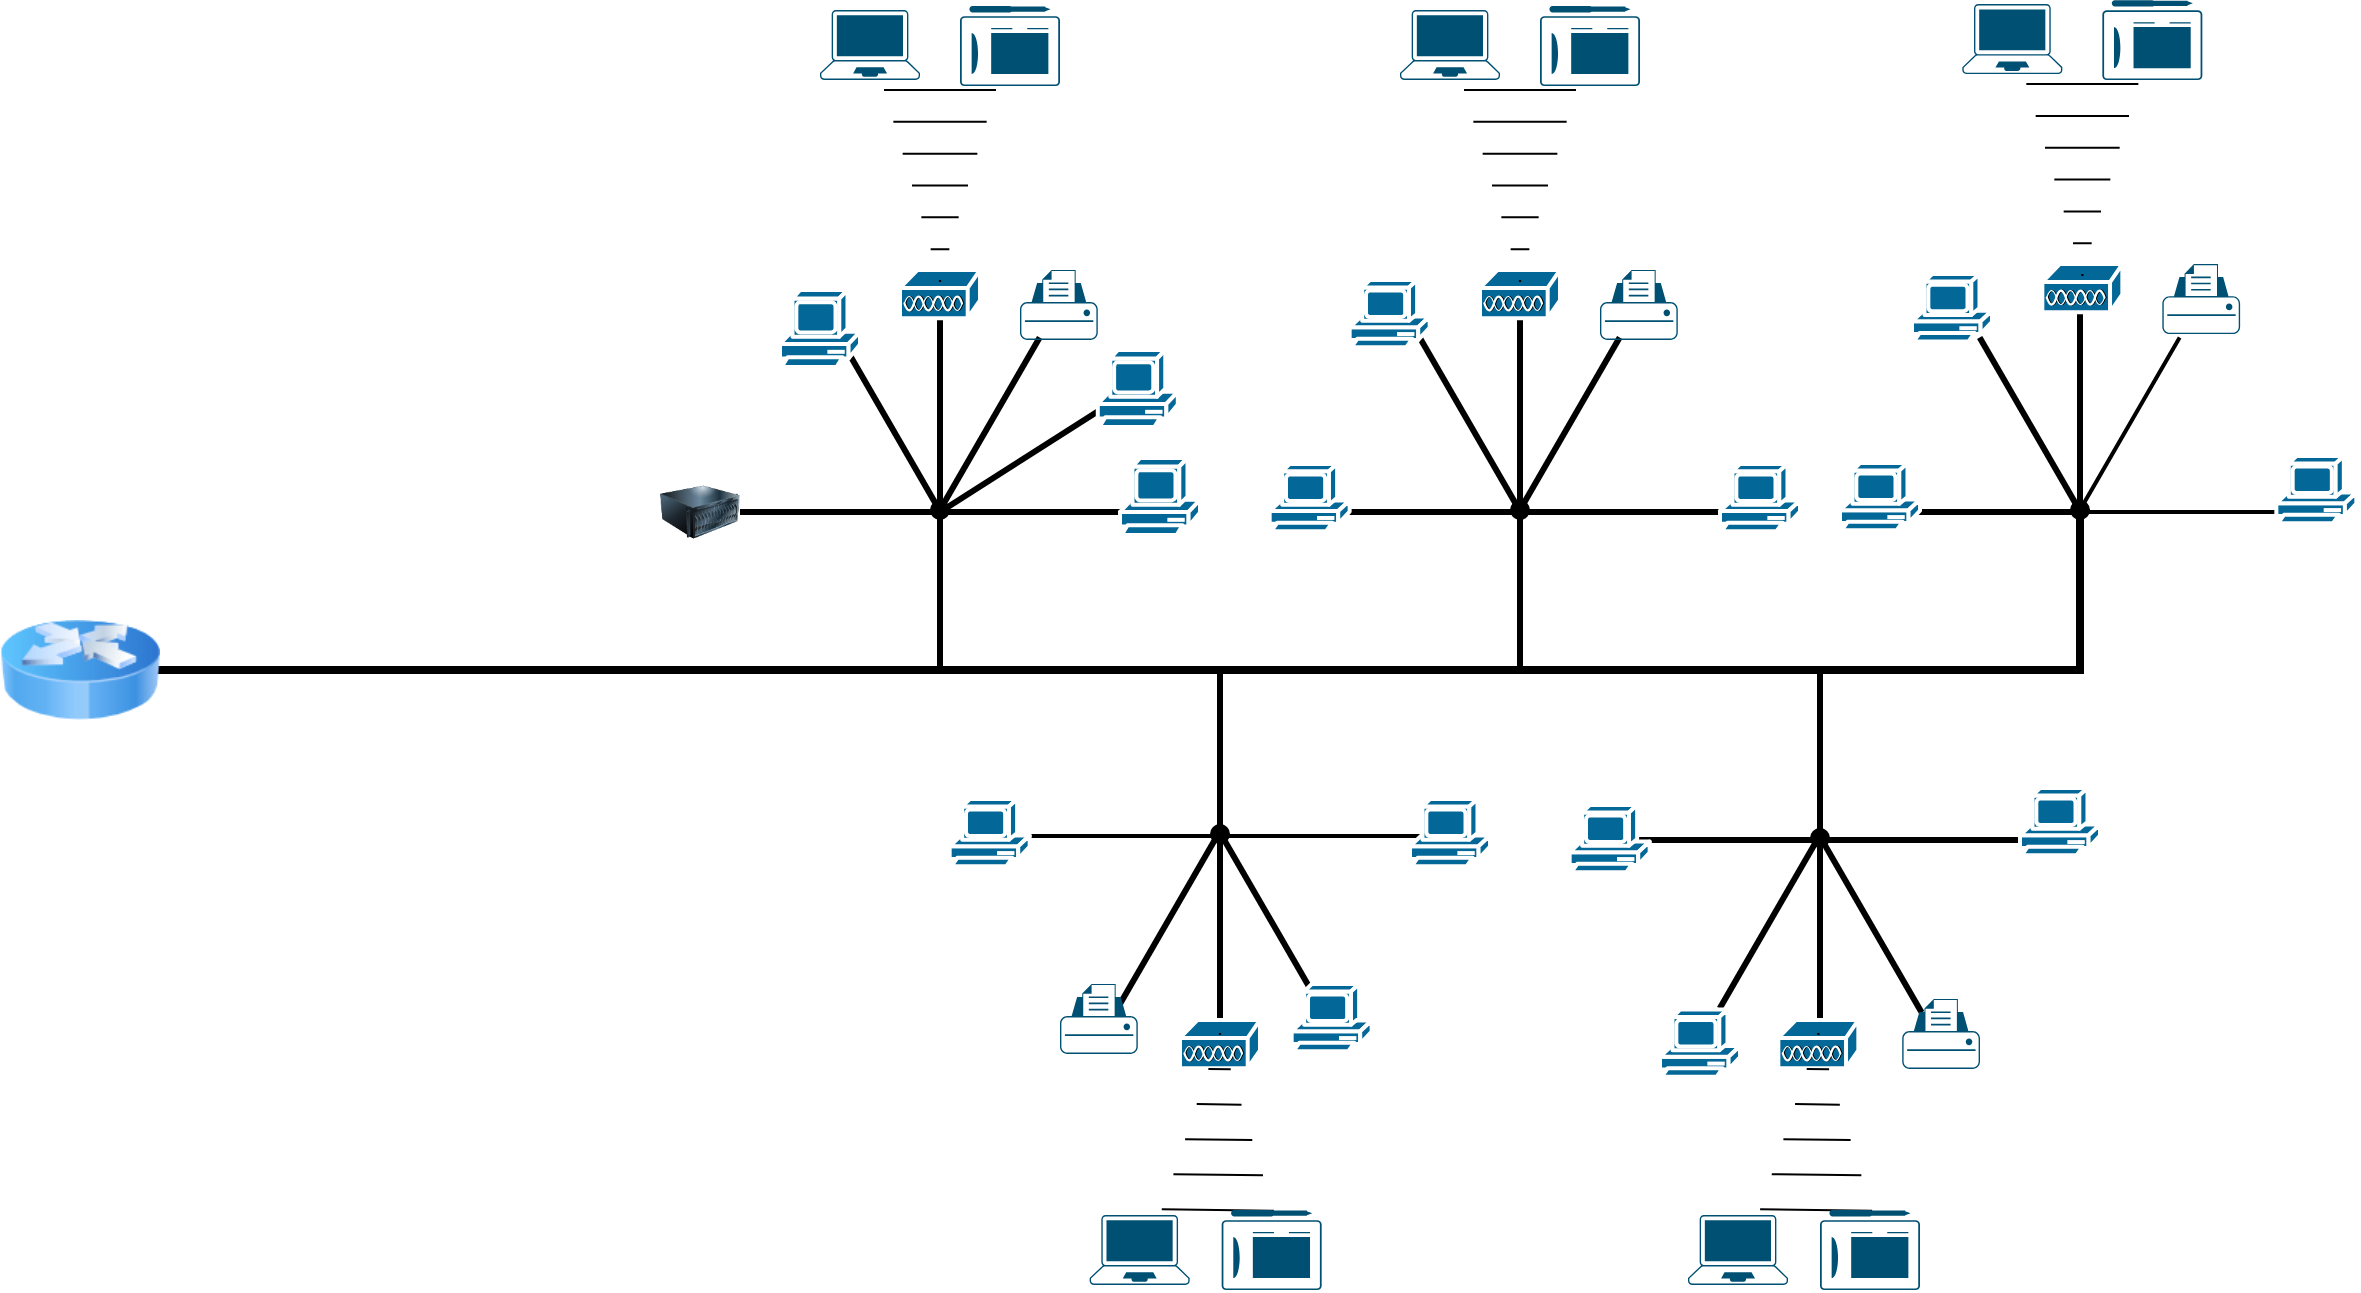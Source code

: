 <mxfile version="22.0.6" type="device">
  <diagram name="Page-1" id="X2FeLog_ubwmcEvJWv8t">
    <mxGraphModel dx="2577" dy="943" grid="1" gridSize="10" guides="1" tooltips="1" connect="1" arrows="1" fold="1" page="1" pageScale="1" pageWidth="827" pageHeight="1169" math="0" shadow="0">
      <root>
        <mxCell id="0" />
        <mxCell id="1" parent="0" />
        <mxCell id="Phao7U0Y4ZMj5dp_W-zo-1" value="" style="line;strokeWidth=4;html=1;perimeter=backbonePerimeter;points=[];outlineConnect=0;" parent="1" vertex="1">
          <mxGeometry x="-730" y="405" width="970" height="10" as="geometry" />
        </mxCell>
        <mxCell id="Phao7U0Y4ZMj5dp_W-zo-2" value="" style="shape=waypoint;sketch=0;fillStyle=solid;size=6;pointerEvents=1;points=[];fillColor=none;resizable=0;rotatable=0;perimeter=centerPerimeter;snapToPoint=1;strokeWidth=3;" parent="1" vertex="1">
          <mxGeometry x="100" y="484" width="20" height="20" as="geometry" />
        </mxCell>
        <mxCell id="Phao7U0Y4ZMj5dp_W-zo-4" value="" style="line;strokeWidth=3;html=1;rotation=90;" parent="1" vertex="1">
          <mxGeometry x="70" y="447" width="80" height="10" as="geometry" />
        </mxCell>
        <mxCell id="Phao7U0Y4ZMj5dp_W-zo-6" value="" style="line;strokeWidth=3;html=1;rotation=-60;" parent="1" vertex="1">
          <mxGeometry x="34.83" y="519" width="100" height="34" as="geometry" />
        </mxCell>
        <mxCell id="Phao7U0Y4ZMj5dp_W-zo-7" value="" style="line;strokeWidth=3;html=1;rotation=0;" parent="1" vertex="1">
          <mxGeometry x="10" y="478" width="100" height="34" as="geometry" />
        </mxCell>
        <mxCell id="Phao7U0Y4ZMj5dp_W-zo-8" value="" style="line;strokeWidth=3;html=1;rotation=0;" parent="1" vertex="1">
          <mxGeometry x="110" y="478" width="100" height="34" as="geometry" />
        </mxCell>
        <mxCell id="Phao7U0Y4ZMj5dp_W-zo-9" value="" style="line;strokeWidth=3;html=1;rotation=-120;" parent="1" vertex="1">
          <mxGeometry x="85.83" y="521" width="100" height="34" as="geometry" />
        </mxCell>
        <mxCell id="Phao7U0Y4ZMj5dp_W-zo-10" value="" style="line;strokeWidth=3;html=1;rotation=90;" parent="1" vertex="1">
          <mxGeometry x="60" y="541" width="100" height="10" as="geometry" />
        </mxCell>
        <mxCell id="Phao7U0Y4ZMj5dp_W-zo-19" value="" style="shape=waypoint;sketch=0;fillStyle=solid;size=6;pointerEvents=1;points=[];fillColor=none;resizable=0;rotatable=0;perimeter=centerPerimeter;snapToPoint=1;strokeWidth=3;" parent="1" vertex="1">
          <mxGeometry x="230" y="320" width="20" height="20" as="geometry" />
        </mxCell>
        <mxCell id="Phao7U0Y4ZMj5dp_W-zo-20" value="" style="line;strokeWidth=4;html=1;rotation=90;" parent="1" vertex="1">
          <mxGeometry x="200" y="367" width="80" height="10" as="geometry" />
        </mxCell>
        <mxCell id="Phao7U0Y4ZMj5dp_W-zo-21" value="" style="line;strokeWidth=3;html=1;rotation=60;" parent="1" vertex="1">
          <mxGeometry x="164.83" y="270" width="100" height="34" as="geometry" />
        </mxCell>
        <mxCell id="Phao7U0Y4ZMj5dp_W-zo-22" value="" style="line;strokeWidth=3;html=1;rotation=0;" parent="1" vertex="1">
          <mxGeometry x="140" y="314" width="100" height="34" as="geometry" />
        </mxCell>
        <mxCell id="Phao7U0Y4ZMj5dp_W-zo-23" value="" style="line;strokeWidth=2;html=1;rotation=0;" parent="1" vertex="1">
          <mxGeometry x="240" y="314" width="100" height="34" as="geometry" />
        </mxCell>
        <mxCell id="Phao7U0Y4ZMj5dp_W-zo-24" value="" style="line;strokeWidth=2;html=1;rotation=-240;" parent="1" vertex="1">
          <mxGeometry x="214.83" y="270" width="100" height="34" as="geometry" />
        </mxCell>
        <mxCell id="Phao7U0Y4ZMj5dp_W-zo-25" value="" style="line;strokeWidth=3;html=1;rotation=90;" parent="1" vertex="1">
          <mxGeometry x="190" y="275" width="100" height="10" as="geometry" />
        </mxCell>
        <mxCell id="Phao7U0Y4ZMj5dp_W-zo-26" value="" style="shape=waypoint;sketch=0;fillStyle=solid;size=6;pointerEvents=1;points=[];fillColor=none;resizable=0;rotatable=0;perimeter=centerPerimeter;snapToPoint=1;strokeWidth=3;" parent="1" vertex="1">
          <mxGeometry x="-50" y="320" width="20" height="20" as="geometry" />
        </mxCell>
        <mxCell id="Phao7U0Y4ZMj5dp_W-zo-27" value="" style="line;strokeWidth=3;html=1;rotation=90;" parent="1" vertex="1">
          <mxGeometry x="-80" y="367" width="80" height="10" as="geometry" />
        </mxCell>
        <mxCell id="Phao7U0Y4ZMj5dp_W-zo-28" value="" style="line;strokeWidth=3;html=1;rotation=60;" parent="1" vertex="1">
          <mxGeometry x="-115.17" y="270" width="100" height="34" as="geometry" />
        </mxCell>
        <mxCell id="Phao7U0Y4ZMj5dp_W-zo-29" value="" style="line;strokeWidth=3;html=1;rotation=0;" parent="1" vertex="1">
          <mxGeometry x="-140" y="314" width="100" height="34" as="geometry" />
        </mxCell>
        <mxCell id="Phao7U0Y4ZMj5dp_W-zo-30" value="" style="line;strokeWidth=3;html=1;rotation=0;" parent="1" vertex="1">
          <mxGeometry x="-40" y="314" width="100" height="34" as="geometry" />
        </mxCell>
        <mxCell id="Phao7U0Y4ZMj5dp_W-zo-31" value="" style="line;strokeWidth=3;html=1;rotation=-240;" parent="1" vertex="1">
          <mxGeometry x="-65.17" y="270" width="100" height="34" as="geometry" />
        </mxCell>
        <mxCell id="Phao7U0Y4ZMj5dp_W-zo-32" value="" style="line;strokeWidth=3;html=1;rotation=90;" parent="1" vertex="1">
          <mxGeometry x="-90" y="275" width="100" height="10" as="geometry" />
        </mxCell>
        <mxCell id="Phao7U0Y4ZMj5dp_W-zo-33" value="" style="shape=waypoint;sketch=0;fillStyle=solid;size=6;pointerEvents=1;points=[];fillColor=none;resizable=0;rotatable=0;perimeter=centerPerimeter;snapToPoint=1;strokeWidth=3;" parent="1" vertex="1">
          <mxGeometry x="-200" y="482" width="20" height="20" as="geometry" />
        </mxCell>
        <mxCell id="Phao7U0Y4ZMj5dp_W-zo-34" value="" style="line;strokeWidth=3;html=1;rotation=90;" parent="1" vertex="1">
          <mxGeometry x="-230" y="445" width="80" height="10" as="geometry" />
        </mxCell>
        <mxCell id="Phao7U0Y4ZMj5dp_W-zo-35" value="" style="line;strokeWidth=3;html=1;rotation=-60;" parent="1" vertex="1">
          <mxGeometry x="-265.17" y="517" width="100" height="34" as="geometry" />
        </mxCell>
        <mxCell id="Phao7U0Y4ZMj5dp_W-zo-36" value="" style="line;strokeWidth=2;html=1;rotation=0;" parent="1" vertex="1">
          <mxGeometry x="-290" y="476" width="100" height="34" as="geometry" />
        </mxCell>
        <mxCell id="Phao7U0Y4ZMj5dp_W-zo-37" value="" style="line;strokeWidth=2;html=1;rotation=0;" parent="1" vertex="1">
          <mxGeometry x="-190" y="476" width="100" height="34" as="geometry" />
        </mxCell>
        <mxCell id="Phao7U0Y4ZMj5dp_W-zo-38" value="" style="line;strokeWidth=3;html=1;rotation=-120;" parent="1" vertex="1">
          <mxGeometry x="-214.17" y="519" width="100" height="34" as="geometry" />
        </mxCell>
        <mxCell id="Phao7U0Y4ZMj5dp_W-zo-39" value="" style="line;strokeWidth=3;html=1;rotation=90;" parent="1" vertex="1">
          <mxGeometry x="-240" y="539" width="100" height="10" as="geometry" />
        </mxCell>
        <mxCell id="Phao7U0Y4ZMj5dp_W-zo-40" value="" style="shape=waypoint;sketch=0;fillStyle=solid;size=6;pointerEvents=1;points=[];fillColor=none;resizable=0;rotatable=0;perimeter=centerPerimeter;snapToPoint=1;strokeWidth=3;" parent="1" vertex="1">
          <mxGeometry x="-340" y="320" width="20" height="20" as="geometry" />
        </mxCell>
        <mxCell id="Phao7U0Y4ZMj5dp_W-zo-41" value="" style="line;strokeWidth=3;html=1;rotation=90;" parent="1" vertex="1">
          <mxGeometry x="-370" y="367" width="80" height="10" as="geometry" />
        </mxCell>
        <mxCell id="Phao7U0Y4ZMj5dp_W-zo-42" value="" style="line;strokeWidth=3;html=1;rotation=60;" parent="1" vertex="1">
          <mxGeometry x="-400.08" y="272.94" width="93.22" height="34" as="geometry" />
        </mxCell>
        <mxCell id="Phao7U0Y4ZMj5dp_W-zo-43" value="" style="line;strokeWidth=3;html=1;rotation=0;" parent="1" vertex="1">
          <mxGeometry x="-430" y="314" width="100" height="34" as="geometry" />
        </mxCell>
        <mxCell id="Phao7U0Y4ZMj5dp_W-zo-44" value="" style="line;strokeWidth=3;html=1;rotation=0;" parent="1" vertex="1">
          <mxGeometry x="-330" y="314" width="100" height="34" as="geometry" />
        </mxCell>
        <mxCell id="Phao7U0Y4ZMj5dp_W-zo-45" value="" style="line;strokeWidth=3;html=1;rotation=-240;" parent="1" vertex="1">
          <mxGeometry x="-355.17" y="270" width="100" height="34" as="geometry" />
        </mxCell>
        <mxCell id="Phao7U0Y4ZMj5dp_W-zo-46" value="" style="line;strokeWidth=3;html=1;rotation=90;" parent="1" vertex="1">
          <mxGeometry x="-380" y="275" width="100" height="10" as="geometry" />
        </mxCell>
        <mxCell id="pZ1TECeENT99QVJP51SH-1" value="" style="points=[[0.22,0.185,0],[0.5,0,0],[0.78,0.185,0],[0.975,0.49,0],[1,0.73,0],[0.975,0.97,0],[0.5,1,0],[0.025,0.97,0],[0,0.73,0],[0.025,0.49,0]];verticalLabelPosition=bottom;sketch=0;html=1;verticalAlign=top;aspect=fixed;align=center;pointerEvents=1;shape=mxgraph.cisco19.printer;fillColor=#005073;strokeColor=none;" vertex="1" parent="1">
          <mxGeometry x="-290" y="210" width="38.89" height="35" as="geometry" />
        </mxCell>
        <mxCell id="pZ1TECeENT99QVJP51SH-2" value="" style="shape=mxgraph.cisco.misc.access_point;html=1;pointerEvents=1;dashed=0;fillColor=#036897;strokeColor=#ffffff;strokeWidth=2;verticalLabelPosition=bottom;verticalAlign=top;align=center;outlineConnect=0;" vertex="1" parent="1">
          <mxGeometry x="-350" y="210" width="40" height="24.5" as="geometry" />
        </mxCell>
        <mxCell id="pZ1TECeENT99QVJP51SH-3" value="" style="shape=mxgraph.arrows2.wedgeArrowDashed2;html=1;bendable=0;startWidth=28;stepSize=15;rounded=0;" edge="1" parent="1">
          <mxGeometry width="100" height="100" relative="1" as="geometry">
            <mxPoint x="-330" y="120" as="sourcePoint" />
            <mxPoint x="-330" y="215.5" as="targetPoint" />
          </mxGeometry>
        </mxCell>
        <mxCell id="pZ1TECeENT99QVJP51SH-5" value="" style="points=[[0.13,0.02,0],[0.5,0,0],[0.87,0.02,0],[0.885,0.4,0],[0.985,0.985,0],[0.5,1,0],[0.015,0.985,0],[0.115,0.4,0]];verticalLabelPosition=bottom;sketch=0;html=1;verticalAlign=top;aspect=fixed;align=center;pointerEvents=1;shape=mxgraph.cisco19.laptop;fillColor=#005073;strokeColor=none;" vertex="1" parent="1">
          <mxGeometry x="-390" y="80" width="50" height="35" as="geometry" />
        </mxCell>
        <mxCell id="pZ1TECeENT99QVJP51SH-6" value="" style="points=[[0.015,0.14,0],[0.5,0,0],[0.985,0.14,0],[1,0.57,0],[0.99,0.98,0],[0.5,1,0],[0.01,0.98,0],[0,0.57,0]];verticalLabelPosition=bottom;sketch=0;html=1;verticalAlign=top;aspect=fixed;align=center;pointerEvents=1;shape=mxgraph.cisco19.tablet;fillColor=#005073;strokeColor=none;" vertex="1" parent="1">
          <mxGeometry x="-320" y="78" width="50" height="40" as="geometry" />
        </mxCell>
        <mxCell id="pZ1TECeENT99QVJP51SH-7" value="" style="endArrow=none;html=1;rounded=0;strokeWidth=3;exitX=0.25;exitY=0.5;exitDx=0;exitDy=0;exitPerimeter=0;" edge="1" parent="1">
          <mxGeometry width="50" height="50" relative="1" as="geometry">
            <mxPoint x="-330" y="331" as="sourcePoint" />
            <mxPoint x="-250" y="280" as="targetPoint" />
          </mxGeometry>
        </mxCell>
        <mxCell id="pZ1TECeENT99QVJP51SH-8" value="" style="image;html=1;image=img/lib/clip_art/computers/Server_128x128.png" vertex="1" parent="1">
          <mxGeometry x="-470" y="308.5" width="40" height="45" as="geometry" />
        </mxCell>
        <mxCell id="pZ1TECeENT99QVJP51SH-9" value="" style="shape=mxgraph.cisco.computers_and_peripherals.pc;html=1;pointerEvents=1;dashed=0;fillColor=#036897;strokeColor=#ffffff;strokeWidth=2;verticalLabelPosition=bottom;verticalAlign=top;align=center;outlineConnect=0;" vertex="1" parent="1">
          <mxGeometry x="-251.11" y="250" width="40" height="40" as="geometry" />
        </mxCell>
        <mxCell id="pZ1TECeENT99QVJP51SH-10" value="" style="shape=mxgraph.cisco.computers_and_peripherals.pc;html=1;pointerEvents=1;dashed=0;fillColor=#036897;strokeColor=#ffffff;strokeWidth=2;verticalLabelPosition=bottom;verticalAlign=top;align=center;outlineConnect=0;" vertex="1" parent="1">
          <mxGeometry x="-240" y="304" width="40" height="40" as="geometry" />
        </mxCell>
        <mxCell id="pZ1TECeENT99QVJP51SH-11" value="" style="shape=mxgraph.cisco.computers_and_peripherals.pc;html=1;pointerEvents=1;dashed=0;fillColor=#036897;strokeColor=#ffffff;strokeWidth=2;verticalLabelPosition=bottom;verticalAlign=top;align=center;outlineConnect=0;" vertex="1" parent="1">
          <mxGeometry x="-410" y="220" width="40" height="40" as="geometry" />
        </mxCell>
        <mxCell id="pZ1TECeENT99QVJP51SH-12" value="" style="points=[[0.22,0.185,0],[0.5,0,0],[0.78,0.185,0],[0.975,0.49,0],[1,0.73,0],[0.975,0.97,0],[0.5,1,0],[0.025,0.97,0],[0,0.73,0],[0.025,0.49,0]];verticalLabelPosition=bottom;sketch=0;html=1;verticalAlign=top;aspect=fixed;align=center;pointerEvents=1;shape=mxgraph.cisco19.printer;fillColor=#005073;strokeColor=none;" vertex="1" parent="1">
          <mxGeometry y="210" width="38.89" height="35" as="geometry" />
        </mxCell>
        <mxCell id="pZ1TECeENT99QVJP51SH-13" value="" style="shape=mxgraph.cisco.misc.access_point;html=1;pointerEvents=1;dashed=0;fillColor=#036897;strokeColor=#ffffff;strokeWidth=2;verticalLabelPosition=bottom;verticalAlign=top;align=center;outlineConnect=0;" vertex="1" parent="1">
          <mxGeometry x="-60" y="210" width="40" height="24.5" as="geometry" />
        </mxCell>
        <mxCell id="pZ1TECeENT99QVJP51SH-14" value="" style="shape=mxgraph.arrows2.wedgeArrowDashed2;html=1;bendable=0;startWidth=28;stepSize=15;rounded=0;" edge="1" parent="1">
          <mxGeometry width="100" height="100" relative="1" as="geometry">
            <mxPoint x="-40" y="120" as="sourcePoint" />
            <mxPoint x="-40" y="215.5" as="targetPoint" />
          </mxGeometry>
        </mxCell>
        <mxCell id="pZ1TECeENT99QVJP51SH-15" value="" style="points=[[0.13,0.02,0],[0.5,0,0],[0.87,0.02,0],[0.885,0.4,0],[0.985,0.985,0],[0.5,1,0],[0.015,0.985,0],[0.115,0.4,0]];verticalLabelPosition=bottom;sketch=0;html=1;verticalAlign=top;aspect=fixed;align=center;pointerEvents=1;shape=mxgraph.cisco19.laptop;fillColor=#005073;strokeColor=none;" vertex="1" parent="1">
          <mxGeometry x="-100" y="80" width="50" height="35" as="geometry" />
        </mxCell>
        <mxCell id="pZ1TECeENT99QVJP51SH-16" value="" style="points=[[0.015,0.14,0],[0.5,0,0],[0.985,0.14,0],[1,0.57,0],[0.99,0.98,0],[0.5,1,0],[0.01,0.98,0],[0,0.57,0]];verticalLabelPosition=bottom;sketch=0;html=1;verticalAlign=top;aspect=fixed;align=center;pointerEvents=1;shape=mxgraph.cisco19.tablet;fillColor=#005073;strokeColor=none;" vertex="1" parent="1">
          <mxGeometry x="-30" y="78" width="50" height="40" as="geometry" />
        </mxCell>
        <mxCell id="pZ1TECeENT99QVJP51SH-18" value="" style="shape=mxgraph.cisco.computers_and_peripherals.pc;html=1;pointerEvents=1;dashed=0;fillColor=#036897;strokeColor=#ffffff;strokeWidth=2;verticalLabelPosition=bottom;verticalAlign=top;align=center;outlineConnect=0;" vertex="1" parent="1">
          <mxGeometry x="-165.17" y="306.94" width="40" height="35" as="geometry" />
        </mxCell>
        <mxCell id="pZ1TECeENT99QVJP51SH-19" value="" style="shape=mxgraph.cisco.computers_and_peripherals.pc;html=1;pointerEvents=1;dashed=0;fillColor=#036897;strokeColor=#ffffff;strokeWidth=2;verticalLabelPosition=bottom;verticalAlign=top;align=center;outlineConnect=0;" vertex="1" parent="1">
          <mxGeometry x="-125.17" y="215" width="40" height="35" as="geometry" />
        </mxCell>
        <mxCell id="pZ1TECeENT99QVJP51SH-20" value="" style="shape=mxgraph.cisco.computers_and_peripherals.pc;html=1;pointerEvents=1;dashed=0;fillColor=#036897;strokeColor=#ffffff;strokeWidth=2;verticalLabelPosition=bottom;verticalAlign=top;align=center;outlineConnect=0;" vertex="1" parent="1">
          <mxGeometry x="60" y="306.94" width="40" height="35" as="geometry" />
        </mxCell>
        <mxCell id="pZ1TECeENT99QVJP51SH-26" value="" style="points=[[0.22,0.185,0],[0.5,0,0],[0.78,0.185,0],[0.975,0.49,0],[1,0.73,0],[0.975,0.97,0],[0.5,1,0],[0.025,0.97,0],[0,0.73,0],[0.025,0.49,0]];verticalLabelPosition=bottom;sketch=0;html=1;verticalAlign=top;aspect=fixed;align=center;pointerEvents=1;shape=mxgraph.cisco19.printer;fillColor=#005073;strokeColor=none;" vertex="1" parent="1">
          <mxGeometry x="281.17" y="207.06" width="38.89" height="35" as="geometry" />
        </mxCell>
        <mxCell id="pZ1TECeENT99QVJP51SH-27" value="" style="shape=mxgraph.cisco.misc.access_point;html=1;pointerEvents=1;dashed=0;fillColor=#036897;strokeColor=#ffffff;strokeWidth=2;verticalLabelPosition=bottom;verticalAlign=top;align=center;outlineConnect=0;" vertex="1" parent="1">
          <mxGeometry x="221.17" y="207.06" width="40" height="24.5" as="geometry" />
        </mxCell>
        <mxCell id="pZ1TECeENT99QVJP51SH-28" value="" style="shape=mxgraph.arrows2.wedgeArrowDashed2;html=1;bendable=0;startWidth=28;stepSize=15;rounded=0;" edge="1" parent="1">
          <mxGeometry width="100" height="100" relative="1" as="geometry">
            <mxPoint x="241.17" y="117.06" as="sourcePoint" />
            <mxPoint x="241.17" y="212.56" as="targetPoint" />
          </mxGeometry>
        </mxCell>
        <mxCell id="pZ1TECeENT99QVJP51SH-29" value="" style="points=[[0.13,0.02,0],[0.5,0,0],[0.87,0.02,0],[0.885,0.4,0],[0.985,0.985,0],[0.5,1,0],[0.015,0.985,0],[0.115,0.4,0]];verticalLabelPosition=bottom;sketch=0;html=1;verticalAlign=top;aspect=fixed;align=center;pointerEvents=1;shape=mxgraph.cisco19.laptop;fillColor=#005073;strokeColor=none;" vertex="1" parent="1">
          <mxGeometry x="181.17" y="77.06" width="50" height="35" as="geometry" />
        </mxCell>
        <mxCell id="pZ1TECeENT99QVJP51SH-30" value="" style="points=[[0.015,0.14,0],[0.5,0,0],[0.985,0.14,0],[1,0.57,0],[0.99,0.98,0],[0.5,1,0],[0.01,0.98,0],[0,0.57,0]];verticalLabelPosition=bottom;sketch=0;html=1;verticalAlign=top;aspect=fixed;align=center;pointerEvents=1;shape=mxgraph.cisco19.tablet;fillColor=#005073;strokeColor=none;" vertex="1" parent="1">
          <mxGeometry x="251.17" y="75.06" width="50" height="40" as="geometry" />
        </mxCell>
        <mxCell id="pZ1TECeENT99QVJP51SH-31" value="" style="shape=mxgraph.cisco.computers_and_peripherals.pc;html=1;pointerEvents=1;dashed=0;fillColor=#036897;strokeColor=#ffffff;strokeWidth=2;verticalLabelPosition=bottom;verticalAlign=top;align=center;outlineConnect=0;" vertex="1" parent="1">
          <mxGeometry x="120.0" y="306.5" width="40" height="35" as="geometry" />
        </mxCell>
        <mxCell id="pZ1TECeENT99QVJP51SH-32" value="" style="shape=mxgraph.cisco.computers_and_peripherals.pc;html=1;pointerEvents=1;dashed=0;fillColor=#036897;strokeColor=#ffffff;strokeWidth=2;verticalLabelPosition=bottom;verticalAlign=top;align=center;outlineConnect=0;" vertex="1" parent="1">
          <mxGeometry x="156" y="212.06" width="40" height="35" as="geometry" />
        </mxCell>
        <mxCell id="pZ1TECeENT99QVJP51SH-33" value="" style="shape=mxgraph.cisco.computers_and_peripherals.pc;html=1;pointerEvents=1;dashed=0;fillColor=#036897;strokeColor=#ffffff;strokeWidth=2;verticalLabelPosition=bottom;verticalAlign=top;align=center;outlineConnect=0;" vertex="1" parent="1">
          <mxGeometry x="338.17" y="303" width="40" height="35" as="geometry" />
        </mxCell>
        <mxCell id="pZ1TECeENT99QVJP51SH-34" value="" style="points=[[0.22,0.185,0],[0.5,0,0],[0.78,0.185,0],[0.975,0.49,0],[1,0.73,0],[0.975,0.97,0],[0.5,1,0],[0.025,0.97,0],[0,0.73,0],[0.025,0.49,0]];verticalLabelPosition=bottom;sketch=0;html=1;verticalAlign=top;aspect=fixed;align=center;pointerEvents=1;shape=mxgraph.cisco19.printer;fillColor=#005073;strokeColor=none;" vertex="1" parent="1">
          <mxGeometry x="-270" y="567" width="38.89" height="35" as="geometry" />
        </mxCell>
        <mxCell id="pZ1TECeENT99QVJP51SH-35" value="" style="shape=mxgraph.cisco.misc.access_point;html=1;pointerEvents=1;dashed=0;fillColor=#036897;strokeColor=#ffffff;strokeWidth=2;verticalLabelPosition=bottom;verticalAlign=top;align=center;outlineConnect=0;" vertex="1" parent="1">
          <mxGeometry x="-210" y="585" width="40" height="24.5" as="geometry" />
        </mxCell>
        <mxCell id="pZ1TECeENT99QVJP51SH-36" value="" style="shape=mxgraph.arrows2.wedgeArrowDashed2;html=1;bendable=0;startWidth=28;stepSize=15;rounded=0;" edge="1" parent="1">
          <mxGeometry width="100" height="100" relative="1" as="geometry">
            <mxPoint x="-191.11" y="680" as="sourcePoint" />
            <mxPoint x="-190" y="592" as="targetPoint" />
          </mxGeometry>
        </mxCell>
        <mxCell id="pZ1TECeENT99QVJP51SH-37" value="" style="points=[[0.13,0.02,0],[0.5,0,0],[0.87,0.02,0],[0.885,0.4,0],[0.985,0.985,0],[0.5,1,0],[0.015,0.985,0],[0.115,0.4,0]];verticalLabelPosition=bottom;sketch=0;html=1;verticalAlign=top;aspect=fixed;align=center;pointerEvents=1;shape=mxgraph.cisco19.laptop;fillColor=#005073;strokeColor=none;" vertex="1" parent="1">
          <mxGeometry x="-255.17" y="682.5" width="50" height="35" as="geometry" />
        </mxCell>
        <mxCell id="pZ1TECeENT99QVJP51SH-38" value="" style="points=[[0.015,0.14,0],[0.5,0,0],[0.985,0.14,0],[1,0.57,0],[0.99,0.98,0],[0.5,1,0],[0.01,0.98,0],[0,0.57,0]];verticalLabelPosition=bottom;sketch=0;html=1;verticalAlign=top;aspect=fixed;align=center;pointerEvents=1;shape=mxgraph.cisco19.tablet;fillColor=#005073;strokeColor=none;" vertex="1" parent="1">
          <mxGeometry x="-189.17" y="680" width="50" height="40" as="geometry" />
        </mxCell>
        <mxCell id="pZ1TECeENT99QVJP51SH-39" value="" style="shape=mxgraph.cisco.computers_and_peripherals.pc;html=1;pointerEvents=1;dashed=0;fillColor=#036897;strokeColor=#ffffff;strokeWidth=2;verticalLabelPosition=bottom;verticalAlign=top;align=center;outlineConnect=0;" vertex="1" parent="1">
          <mxGeometry x="-95.0" y="474.5" width="40" height="35" as="geometry" />
        </mxCell>
        <mxCell id="pZ1TECeENT99QVJP51SH-40" value="" style="shape=mxgraph.cisco.computers_and_peripherals.pc;html=1;pointerEvents=1;dashed=0;fillColor=#036897;strokeColor=#ffffff;strokeWidth=2;verticalLabelPosition=bottom;verticalAlign=top;align=center;outlineConnect=0;" vertex="1" parent="1">
          <mxGeometry x="-325.17" y="474.5" width="40" height="35" as="geometry" />
        </mxCell>
        <mxCell id="pZ1TECeENT99QVJP51SH-41" value="" style="shape=mxgraph.cisco.computers_and_peripherals.pc;html=1;pointerEvents=1;dashed=0;fillColor=#036897;strokeColor=#ffffff;strokeWidth=2;verticalLabelPosition=bottom;verticalAlign=top;align=center;outlineConnect=0;" vertex="1" parent="1">
          <mxGeometry x="-154.17" y="567" width="40" height="35" as="geometry" />
        </mxCell>
        <mxCell id="pZ1TECeENT99QVJP51SH-43" value="" style="shape=mxgraph.cisco.misc.access_point;html=1;pointerEvents=1;dashed=0;fillColor=#036897;strokeColor=#ffffff;strokeWidth=2;verticalLabelPosition=bottom;verticalAlign=top;align=center;outlineConnect=0;" vertex="1" parent="1">
          <mxGeometry x="89.17" y="585" width="40" height="24.5" as="geometry" />
        </mxCell>
        <mxCell id="pZ1TECeENT99QVJP51SH-44" value="" style="shape=mxgraph.arrows2.wedgeArrowDashed2;html=1;bendable=0;startWidth=28;stepSize=15;rounded=0;" edge="1" parent="1">
          <mxGeometry width="100" height="100" relative="1" as="geometry">
            <mxPoint x="108.06" y="680" as="sourcePoint" />
            <mxPoint x="109.17" y="592" as="targetPoint" />
          </mxGeometry>
        </mxCell>
        <mxCell id="pZ1TECeENT99QVJP51SH-45" value="" style="points=[[0.13,0.02,0],[0.5,0,0],[0.87,0.02,0],[0.885,0.4,0],[0.985,0.985,0],[0.5,1,0],[0.015,0.985,0],[0.115,0.4,0]];verticalLabelPosition=bottom;sketch=0;html=1;verticalAlign=top;aspect=fixed;align=center;pointerEvents=1;shape=mxgraph.cisco19.laptop;fillColor=#005073;strokeColor=none;" vertex="1" parent="1">
          <mxGeometry x="44.0" y="682.5" width="50" height="35" as="geometry" />
        </mxCell>
        <mxCell id="pZ1TECeENT99QVJP51SH-46" value="" style="points=[[0.015,0.14,0],[0.5,0,0],[0.985,0.14,0],[1,0.57,0],[0.99,0.98,0],[0.5,1,0],[0.01,0.98,0],[0,0.57,0]];verticalLabelPosition=bottom;sketch=0;html=1;verticalAlign=top;aspect=fixed;align=center;pointerEvents=1;shape=mxgraph.cisco19.tablet;fillColor=#005073;strokeColor=none;" vertex="1" parent="1">
          <mxGeometry x="110.0" y="680" width="50" height="40" as="geometry" />
        </mxCell>
        <mxCell id="pZ1TECeENT99QVJP51SH-47" value="" style="shape=mxgraph.cisco.computers_and_peripherals.pc;html=1;pointerEvents=1;dashed=0;fillColor=#036897;strokeColor=#ffffff;strokeWidth=2;verticalLabelPosition=bottom;verticalAlign=top;align=center;outlineConnect=0;" vertex="1" parent="1">
          <mxGeometry x="30" y="579.75" width="40" height="35" as="geometry" />
        </mxCell>
        <mxCell id="pZ1TECeENT99QVJP51SH-48" value="" style="points=[[0.22,0.185,0],[0.5,0,0],[0.78,0.185,0],[0.975,0.49,0],[1,0.73,0],[0.975,0.97,0],[0.5,1,0],[0.025,0.97,0],[0,0.73,0],[0.025,0.49,0]];verticalLabelPosition=bottom;sketch=0;html=1;verticalAlign=top;aspect=fixed;align=center;pointerEvents=1;shape=mxgraph.cisco19.printer;fillColor=#005073;strokeColor=none;" vertex="1" parent="1">
          <mxGeometry x="151.11" y="574.5" width="38.89" height="35" as="geometry" />
        </mxCell>
        <mxCell id="pZ1TECeENT99QVJP51SH-49" value="" style="shape=mxgraph.cisco.computers_and_peripherals.pc;html=1;pointerEvents=1;dashed=0;fillColor=#036897;strokeColor=#ffffff;strokeWidth=2;verticalLabelPosition=bottom;verticalAlign=top;align=center;outlineConnect=0;" vertex="1" parent="1">
          <mxGeometry x="-15.17" y="477.5" width="40" height="35" as="geometry" />
        </mxCell>
        <mxCell id="pZ1TECeENT99QVJP51SH-50" value="" style="shape=mxgraph.cisco.computers_and_peripherals.pc;html=1;pointerEvents=1;dashed=0;fillColor=#036897;strokeColor=#ffffff;strokeWidth=2;verticalLabelPosition=bottom;verticalAlign=top;align=center;outlineConnect=0;" vertex="1" parent="1">
          <mxGeometry x="210" y="469" width="40" height="35" as="geometry" />
        </mxCell>
        <mxCell id="pZ1TECeENT99QVJP51SH-51" value="" style="image;html=1;image=img/lib/clip_art/networking/Router_Icon_128x128.png" vertex="1" parent="1">
          <mxGeometry x="-800" y="370" width="80" height="80" as="geometry" />
        </mxCell>
      </root>
    </mxGraphModel>
  </diagram>
</mxfile>
